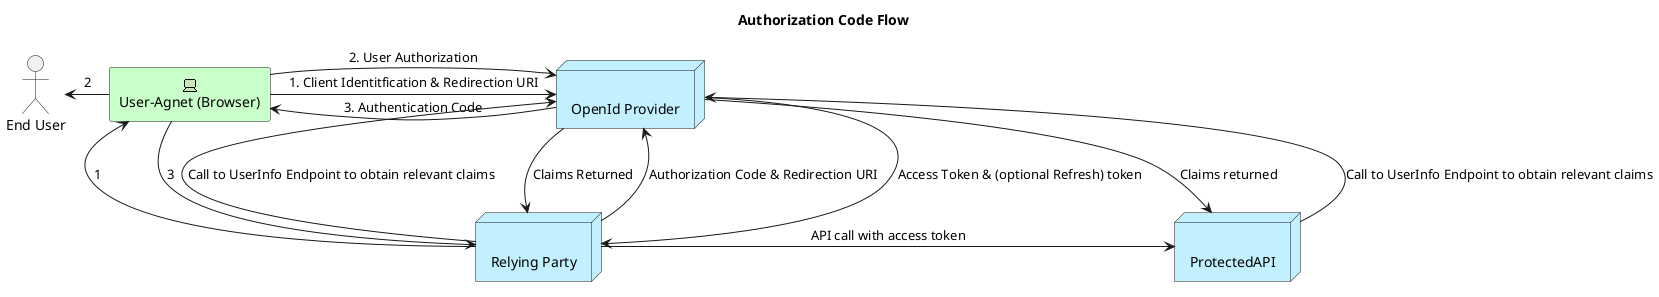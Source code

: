 @startuml Authorization Code Flow

title Authorization Code Flow

Actor "End User" as EndUser
archimate #Technology "User-Agnet (Browser)" as Browser <<technology-device>>
node "Relying Party" as RelyingParty <<$aComponent>>  #Application
node "Resource Server / API" as ProtectedAPI <<$aComponent>>  #Application
node "OpenId Provider" as IdentityServer <<$aComponent>>  #Application
node "ProtectedAPI" as ProtectedAPI <<$aComponent>> #Application

' Positioninng
EndUser <-right- Browser : 2
Browser -right-> IdentityServer : 1. Client Identitfication & Redirection URI
Browser -right-> IdentityServer : 2. User Authorization
IdentityServer -left-> Browser : 3. Authentication Code

RelyingParty -up-> Browser : 1
Browser -down-> RelyingParty : 3

RelyingParty -up-> IdentityServer : Authorization Code & Redirection URI
IdentityServer -down-> RelyingParty : Access Token & (optional Refresh) token
RelyingParty -up-> IdentityServer : Call to UserInfo Endpoint to obtain relevant claims
IdentityServer -down-> RelyingParty : Claims Returned

RelyingParty -> ProtectedAPI : API call with access token

ProtectedAPI -> IdentityServer : Call to UserInfo Endpoint to obtain relevant claims
IdentityServer -> ProtectedAPI : Claims returned


@enduml